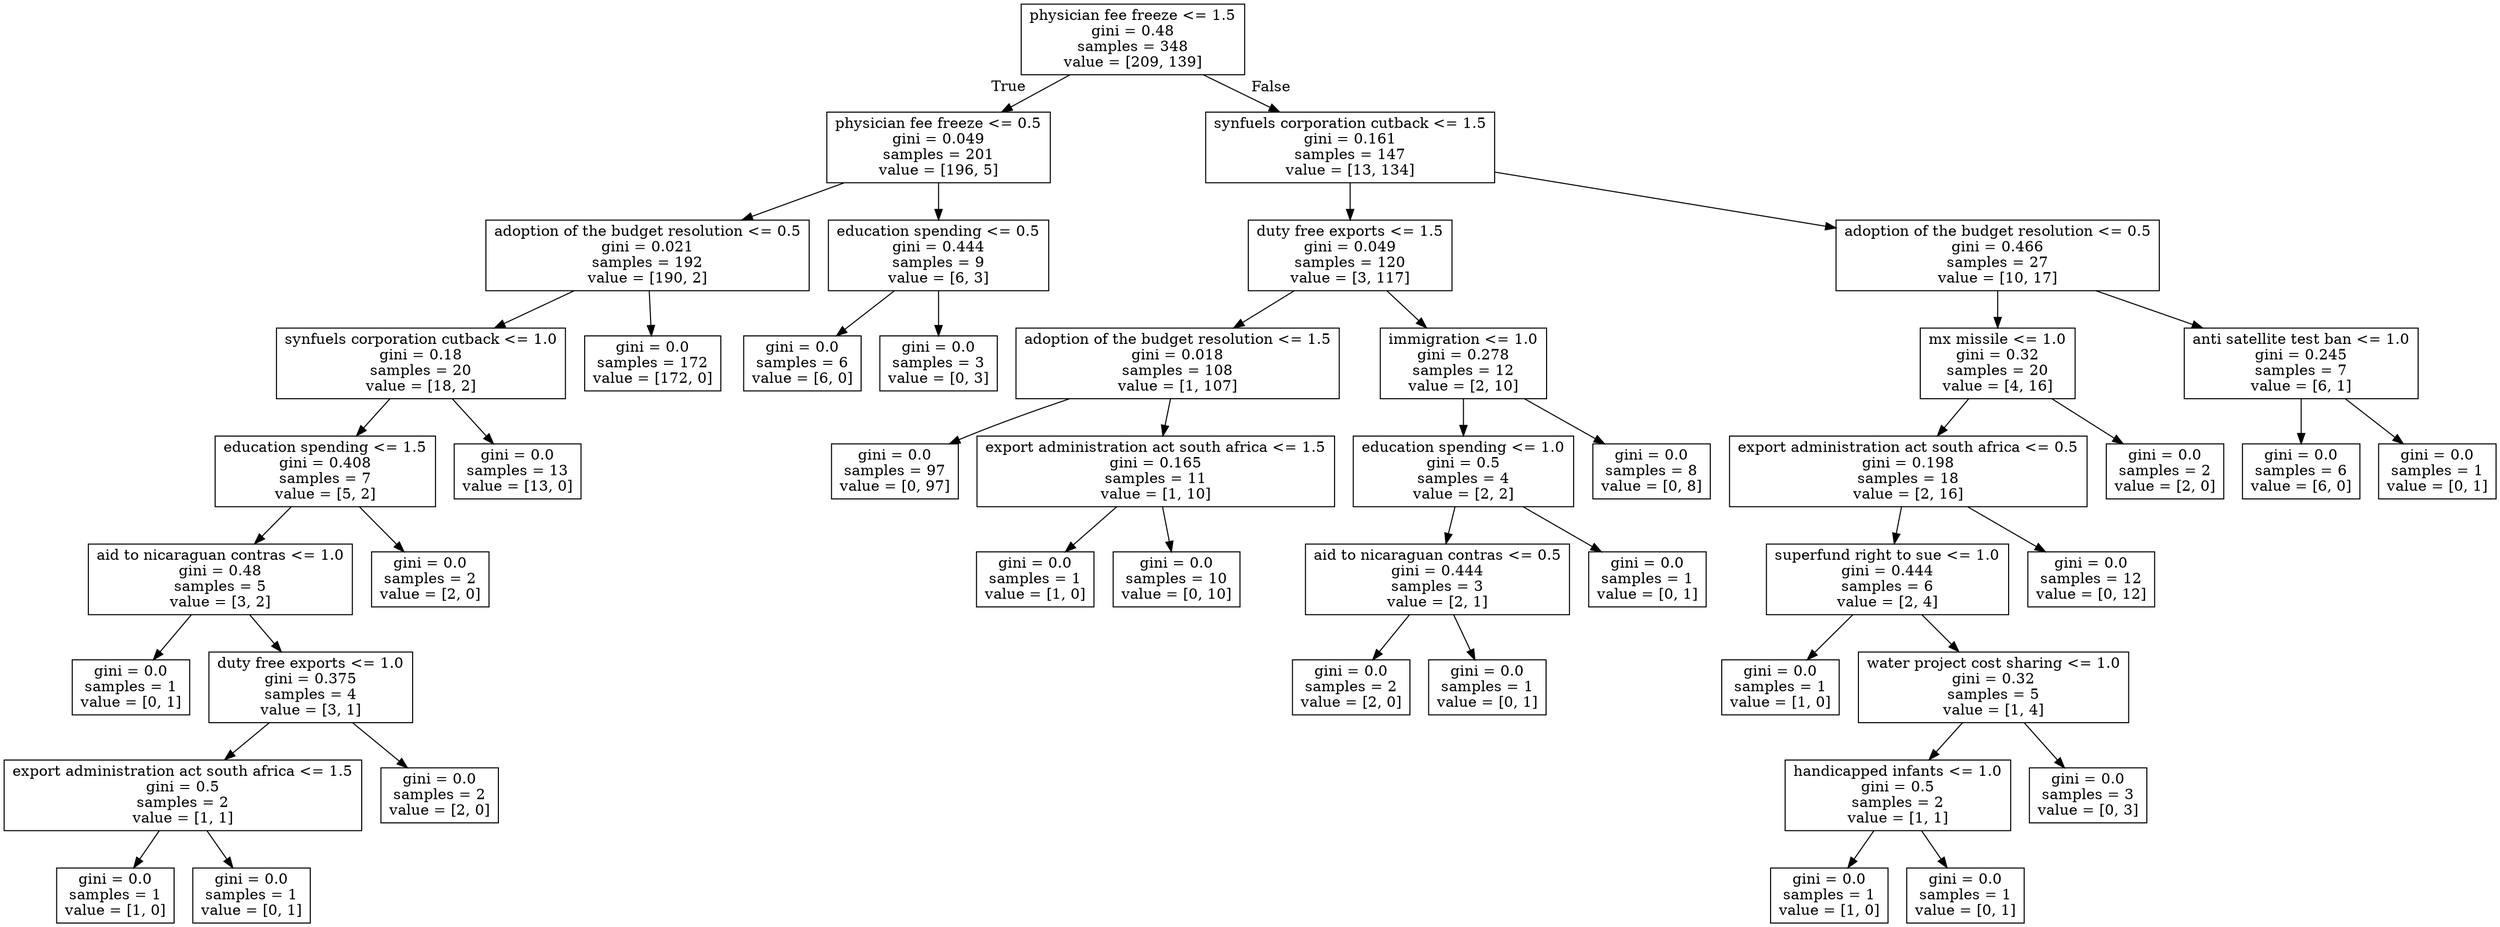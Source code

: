 digraph Tree {
node [shape=box] ;
0 [label="physician fee freeze <= 1.5\ngini = 0.48\nsamples = 348\nvalue = [209, 139]"] ;
1 [label="physician fee freeze <= 0.5\ngini = 0.049\nsamples = 201\nvalue = [196, 5]"] ;
0 -> 1 [labeldistance=2.5, labelangle=45, headlabel="True"] ;
2 [label="adoption of the budget resolution <= 0.5\ngini = 0.021\nsamples = 192\nvalue = [190, 2]"] ;
1 -> 2 ;
3 [label="synfuels corporation cutback <= 1.0\ngini = 0.18\nsamples = 20\nvalue = [18, 2]"] ;
2 -> 3 ;
4 [label="education spending <= 1.5\ngini = 0.408\nsamples = 7\nvalue = [5, 2]"] ;
3 -> 4 ;
5 [label="aid to nicaraguan contras <= 1.0\ngini = 0.48\nsamples = 5\nvalue = [3, 2]"] ;
4 -> 5 ;
6 [label="gini = 0.0\nsamples = 1\nvalue = [0, 1]"] ;
5 -> 6 ;
7 [label="duty free exports <= 1.0\ngini = 0.375\nsamples = 4\nvalue = [3, 1]"] ;
5 -> 7 ;
8 [label="export administration act south africa <= 1.5\ngini = 0.5\nsamples = 2\nvalue = [1, 1]"] ;
7 -> 8 ;
9 [label="gini = 0.0\nsamples = 1\nvalue = [1, 0]"] ;
8 -> 9 ;
10 [label="gini = 0.0\nsamples = 1\nvalue = [0, 1]"] ;
8 -> 10 ;
11 [label="gini = 0.0\nsamples = 2\nvalue = [2, 0]"] ;
7 -> 11 ;
12 [label="gini = 0.0\nsamples = 2\nvalue = [2, 0]"] ;
4 -> 12 ;
13 [label="gini = 0.0\nsamples = 13\nvalue = [13, 0]"] ;
3 -> 13 ;
14 [label="gini = 0.0\nsamples = 172\nvalue = [172, 0]"] ;
2 -> 14 ;
15 [label="education spending <= 0.5\ngini = 0.444\nsamples = 9\nvalue = [6, 3]"] ;
1 -> 15 ;
16 [label="gini = 0.0\nsamples = 6\nvalue = [6, 0]"] ;
15 -> 16 ;
17 [label="gini = 0.0\nsamples = 3\nvalue = [0, 3]"] ;
15 -> 17 ;
18 [label="synfuels corporation cutback <= 1.5\ngini = 0.161\nsamples = 147\nvalue = [13, 134]"] ;
0 -> 18 [labeldistance=2.5, labelangle=-45, headlabel="False"] ;
19 [label="duty free exports <= 1.5\ngini = 0.049\nsamples = 120\nvalue = [3, 117]"] ;
18 -> 19 ;
20 [label="adoption of the budget resolution <= 1.5\ngini = 0.018\nsamples = 108\nvalue = [1, 107]"] ;
19 -> 20 ;
21 [label="gini = 0.0\nsamples = 97\nvalue = [0, 97]"] ;
20 -> 21 ;
22 [label="export administration act south africa <= 1.5\ngini = 0.165\nsamples = 11\nvalue = [1, 10]"] ;
20 -> 22 ;
23 [label="gini = 0.0\nsamples = 1\nvalue = [1, 0]"] ;
22 -> 23 ;
24 [label="gini = 0.0\nsamples = 10\nvalue = [0, 10]"] ;
22 -> 24 ;
25 [label="immigration <= 1.0\ngini = 0.278\nsamples = 12\nvalue = [2, 10]"] ;
19 -> 25 ;
26 [label="education spending <= 1.0\ngini = 0.5\nsamples = 4\nvalue = [2, 2]"] ;
25 -> 26 ;
27 [label="aid to nicaraguan contras <= 0.5\ngini = 0.444\nsamples = 3\nvalue = [2, 1]"] ;
26 -> 27 ;
28 [label="gini = 0.0\nsamples = 2\nvalue = [2, 0]"] ;
27 -> 28 ;
29 [label="gini = 0.0\nsamples = 1\nvalue = [0, 1]"] ;
27 -> 29 ;
30 [label="gini = 0.0\nsamples = 1\nvalue = [0, 1]"] ;
26 -> 30 ;
31 [label="gini = 0.0\nsamples = 8\nvalue = [0, 8]"] ;
25 -> 31 ;
32 [label="adoption of the budget resolution <= 0.5\ngini = 0.466\nsamples = 27\nvalue = [10, 17]"] ;
18 -> 32 ;
33 [label="mx missile <= 1.0\ngini = 0.32\nsamples = 20\nvalue = [4, 16]"] ;
32 -> 33 ;
34 [label="export administration act south africa <= 0.5\ngini = 0.198\nsamples = 18\nvalue = [2, 16]"] ;
33 -> 34 ;
35 [label="superfund right to sue <= 1.0\ngini = 0.444\nsamples = 6\nvalue = [2, 4]"] ;
34 -> 35 ;
36 [label="gini = 0.0\nsamples = 1\nvalue = [1, 0]"] ;
35 -> 36 ;
37 [label="water project cost sharing <= 1.0\ngini = 0.32\nsamples = 5\nvalue = [1, 4]"] ;
35 -> 37 ;
38 [label="handicapped infants <= 1.0\ngini = 0.5\nsamples = 2\nvalue = [1, 1]"] ;
37 -> 38 ;
39 [label="gini = 0.0\nsamples = 1\nvalue = [1, 0]"] ;
38 -> 39 ;
40 [label="gini = 0.0\nsamples = 1\nvalue = [0, 1]"] ;
38 -> 40 ;
41 [label="gini = 0.0\nsamples = 3\nvalue = [0, 3]"] ;
37 -> 41 ;
42 [label="gini = 0.0\nsamples = 12\nvalue = [0, 12]"] ;
34 -> 42 ;
43 [label="gini = 0.0\nsamples = 2\nvalue = [2, 0]"] ;
33 -> 43 ;
44 [label="anti satellite test ban <= 1.0\ngini = 0.245\nsamples = 7\nvalue = [6, 1]"] ;
32 -> 44 ;
45 [label="gini = 0.0\nsamples = 6\nvalue = [6, 0]"] ;
44 -> 45 ;
46 [label="gini = 0.0\nsamples = 1\nvalue = [0, 1]"] ;
44 -> 46 ;
}